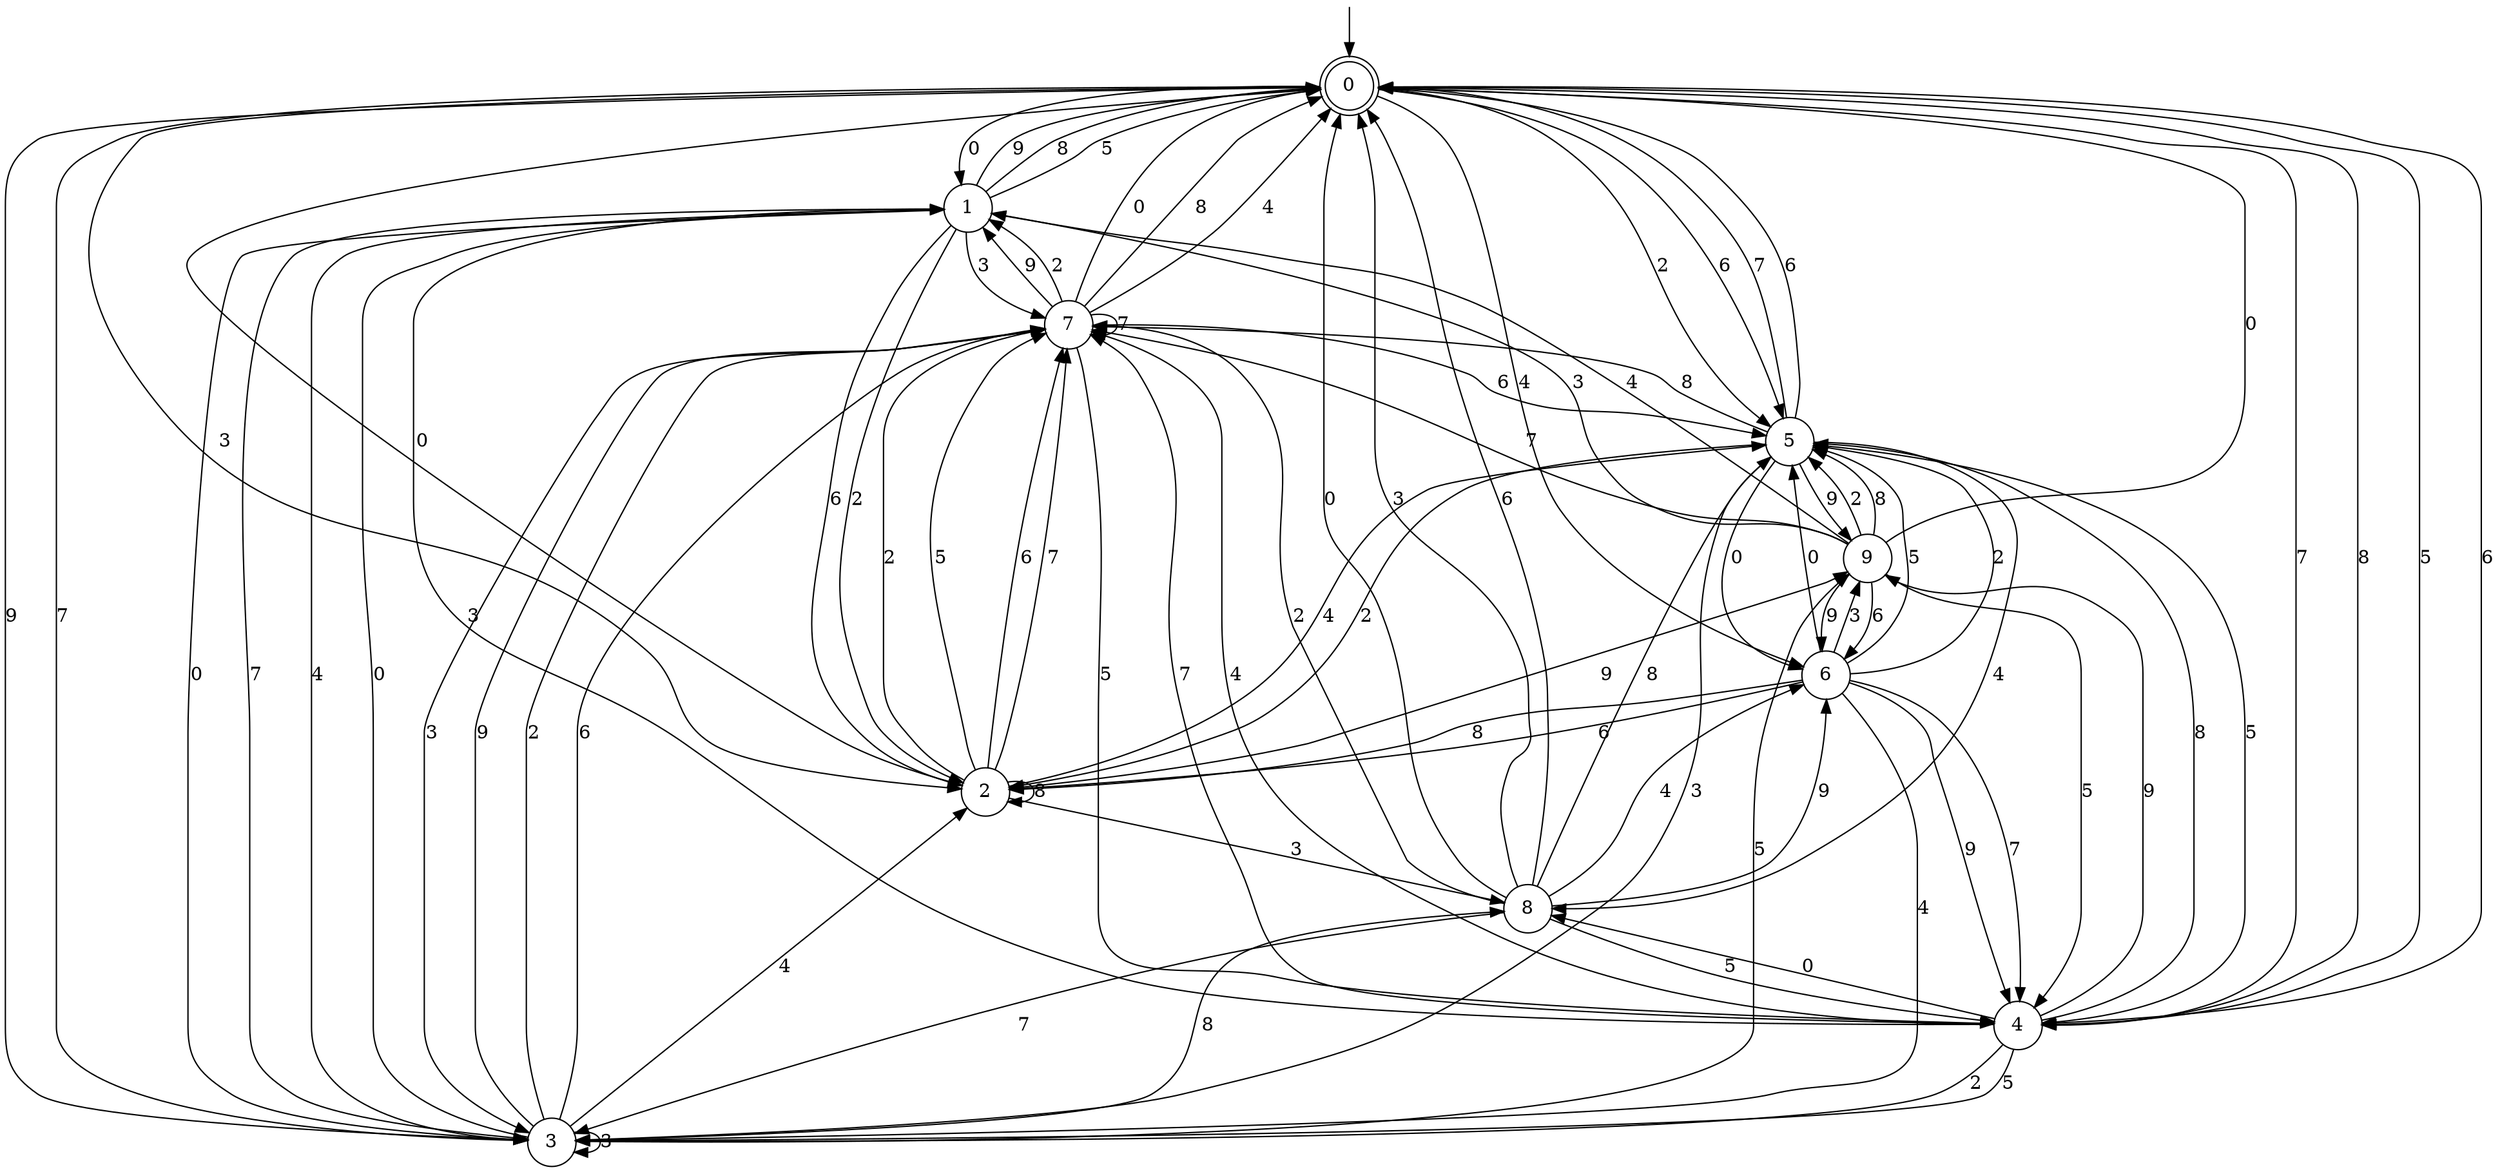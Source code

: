 digraph g {

	s0 [shape="doublecircle" label="0"];
	s1 [shape="circle" label="1"];
	s2 [shape="circle" label="2"];
	s3 [shape="circle" label="3"];
	s4 [shape="circle" label="4"];
	s5 [shape="circle" label="5"];
	s6 [shape="circle" label="6"];
	s7 [shape="circle" label="7"];
	s8 [shape="circle" label="8"];
	s9 [shape="circle" label="9"];
	s0 -> s1 [label="0"];
	s0 -> s2 [label="3"];
	s0 -> s3 [label="9"];
	s0 -> s4 [label="7"];
	s0 -> s5 [label="2"];
	s0 -> s4 [label="8"];
	s0 -> s6 [label="4"];
	s0 -> s4 [label="5"];
	s0 -> s5 [label="6"];
	s1 -> s3 [label="0"];
	s1 -> s7 [label="3"];
	s1 -> s0 [label="9"];
	s1 -> s3 [label="7"];
	s1 -> s2 [label="2"];
	s1 -> s0 [label="8"];
	s1 -> s3 [label="4"];
	s1 -> s0 [label="5"];
	s1 -> s2 [label="6"];
	s2 -> s0 [label="0"];
	s2 -> s8 [label="3"];
	s2 -> s9 [label="9"];
	s2 -> s7 [label="7"];
	s2 -> s7 [label="2"];
	s2 -> s2 [label="8"];
	s2 -> s5 [label="4"];
	s2 -> s7 [label="5"];
	s2 -> s7 [label="6"];
	s3 -> s1 [label="0"];
	s3 -> s3 [label="3"];
	s3 -> s7 [label="9"];
	s3 -> s0 [label="7"];
	s3 -> s7 [label="2"];
	s3 -> s8 [label="8"];
	s3 -> s2 [label="4"];
	s3 -> s9 [label="5"];
	s3 -> s7 [label="6"];
	s4 -> s8 [label="0"];
	s4 -> s1 [label="3"];
	s4 -> s9 [label="9"];
	s4 -> s7 [label="7"];
	s4 -> s3 [label="2"];
	s4 -> s5 [label="8"];
	s4 -> s7 [label="4"];
	s4 -> s3 [label="5"];
	s4 -> s0 [label="6"];
	s5 -> s6 [label="0"];
	s5 -> s3 [label="3"];
	s5 -> s9 [label="9"];
	s5 -> s0 [label="7"];
	s5 -> s2 [label="2"];
	s5 -> s7 [label="8"];
	s5 -> s8 [label="4"];
	s5 -> s4 [label="5"];
	s5 -> s0 [label="6"];
	s6 -> s5 [label="0"];
	s6 -> s9 [label="3"];
	s6 -> s4 [label="9"];
	s6 -> s4 [label="7"];
	s6 -> s5 [label="2"];
	s6 -> s2 [label="8"];
	s6 -> s3 [label="4"];
	s6 -> s5 [label="5"];
	s6 -> s2 [label="6"];
	s7 -> s0 [label="0"];
	s7 -> s3 [label="3"];
	s7 -> s1 [label="9"];
	s7 -> s7 [label="7"];
	s7 -> s1 [label="2"];
	s7 -> s0 [label="8"];
	s7 -> s0 [label="4"];
	s7 -> s4 [label="5"];
	s7 -> s5 [label="6"];
	s8 -> s0 [label="0"];
	s8 -> s0 [label="3"];
	s8 -> s6 [label="9"];
	s8 -> s3 [label="7"];
	s8 -> s7 [label="2"];
	s8 -> s5 [label="8"];
	s8 -> s6 [label="4"];
	s8 -> s4 [label="5"];
	s8 -> s0 [label="6"];
	s9 -> s0 [label="0"];
	s9 -> s1 [label="3"];
	s9 -> s6 [label="9"];
	s9 -> s7 [label="7"];
	s9 -> s5 [label="2"];
	s9 -> s5 [label="8"];
	s9 -> s1 [label="4"];
	s9 -> s4 [label="5"];
	s9 -> s6 [label="6"];

__start0 [label="" shape="none" width="0" height="0"];
__start0 -> s0;

}
